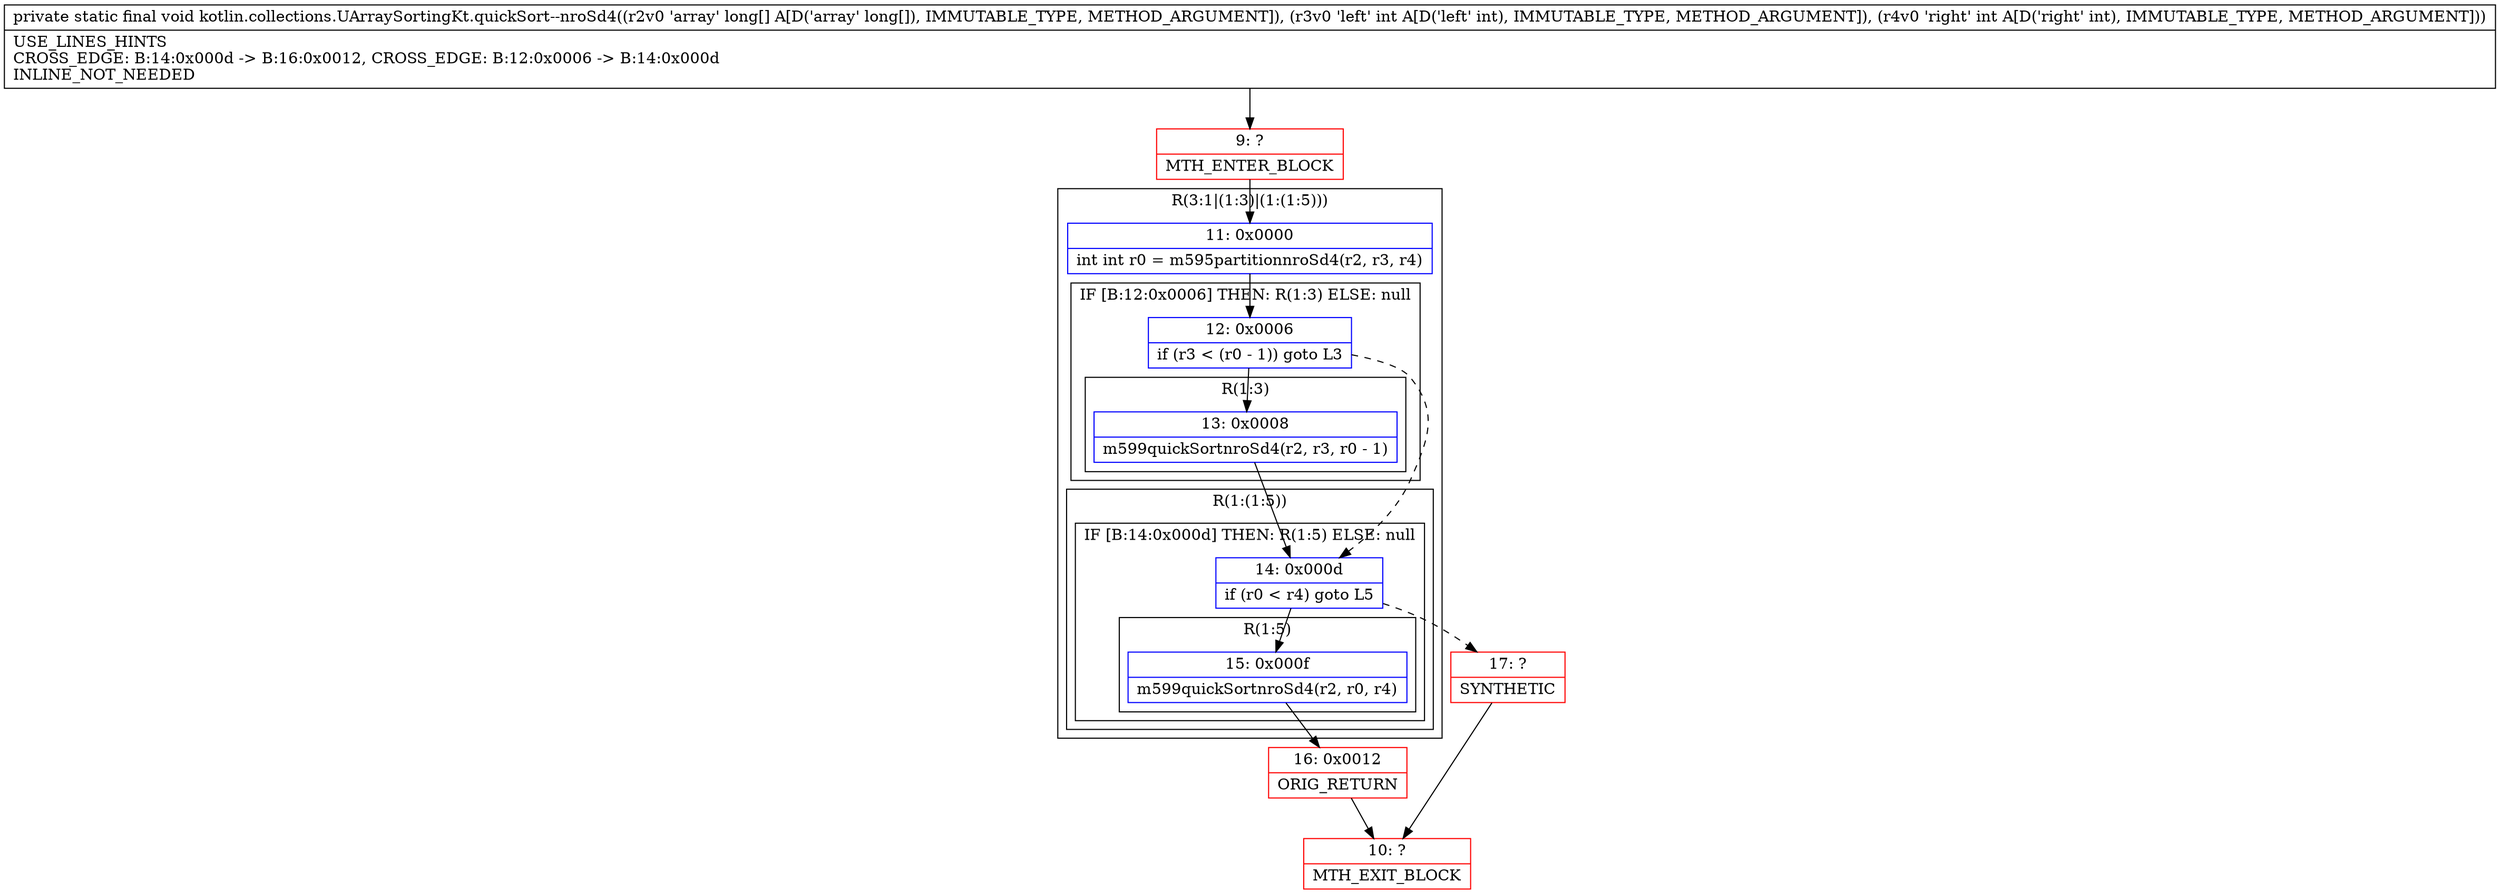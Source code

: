 digraph "CFG forkotlin.collections.UArraySortingKt.quickSort\-\-nroSd4([JII)V" {
subgraph cluster_Region_1929659864 {
label = "R(3:1|(1:3)|(1:(1:5)))";
node [shape=record,color=blue];
Node_11 [shape=record,label="{11\:\ 0x0000|int int r0 = m595partitionnroSd4(r2, r3, r4)\l}"];
subgraph cluster_IfRegion_1552368129 {
label = "IF [B:12:0x0006] THEN: R(1:3) ELSE: null";
node [shape=record,color=blue];
Node_12 [shape=record,label="{12\:\ 0x0006|if (r3 \< (r0 \- 1)) goto L3\l}"];
subgraph cluster_Region_521684781 {
label = "R(1:3)";
node [shape=record,color=blue];
Node_13 [shape=record,label="{13\:\ 0x0008|m599quickSortnroSd4(r2, r3, r0 \- 1)\l}"];
}
}
subgraph cluster_Region_674274974 {
label = "R(1:(1:5))";
node [shape=record,color=blue];
subgraph cluster_IfRegion_1548248328 {
label = "IF [B:14:0x000d] THEN: R(1:5) ELSE: null";
node [shape=record,color=blue];
Node_14 [shape=record,label="{14\:\ 0x000d|if (r0 \< r4) goto L5\l}"];
subgraph cluster_Region_221499868 {
label = "R(1:5)";
node [shape=record,color=blue];
Node_15 [shape=record,label="{15\:\ 0x000f|m599quickSortnroSd4(r2, r0, r4)\l}"];
}
}
}
}
Node_9 [shape=record,color=red,label="{9\:\ ?|MTH_ENTER_BLOCK\l}"];
Node_16 [shape=record,color=red,label="{16\:\ 0x0012|ORIG_RETURN\l}"];
Node_10 [shape=record,color=red,label="{10\:\ ?|MTH_EXIT_BLOCK\l}"];
Node_17 [shape=record,color=red,label="{17\:\ ?|SYNTHETIC\l}"];
MethodNode[shape=record,label="{private static final void kotlin.collections.UArraySortingKt.quickSort\-\-nroSd4((r2v0 'array' long[] A[D('array' long[]), IMMUTABLE_TYPE, METHOD_ARGUMENT]), (r3v0 'left' int A[D('left' int), IMMUTABLE_TYPE, METHOD_ARGUMENT]), (r4v0 'right' int A[D('right' int), IMMUTABLE_TYPE, METHOD_ARGUMENT]))  | USE_LINES_HINTS\lCROSS_EDGE: B:14:0x000d \-\> B:16:0x0012, CROSS_EDGE: B:12:0x0006 \-\> B:14:0x000d\lINLINE_NOT_NEEDED\l}"];
MethodNode -> Node_9;Node_11 -> Node_12;
Node_12 -> Node_13;
Node_12 -> Node_14[style=dashed];
Node_13 -> Node_14;
Node_14 -> Node_15;
Node_14 -> Node_17[style=dashed];
Node_15 -> Node_16;
Node_9 -> Node_11;
Node_16 -> Node_10;
Node_17 -> Node_10;
}

